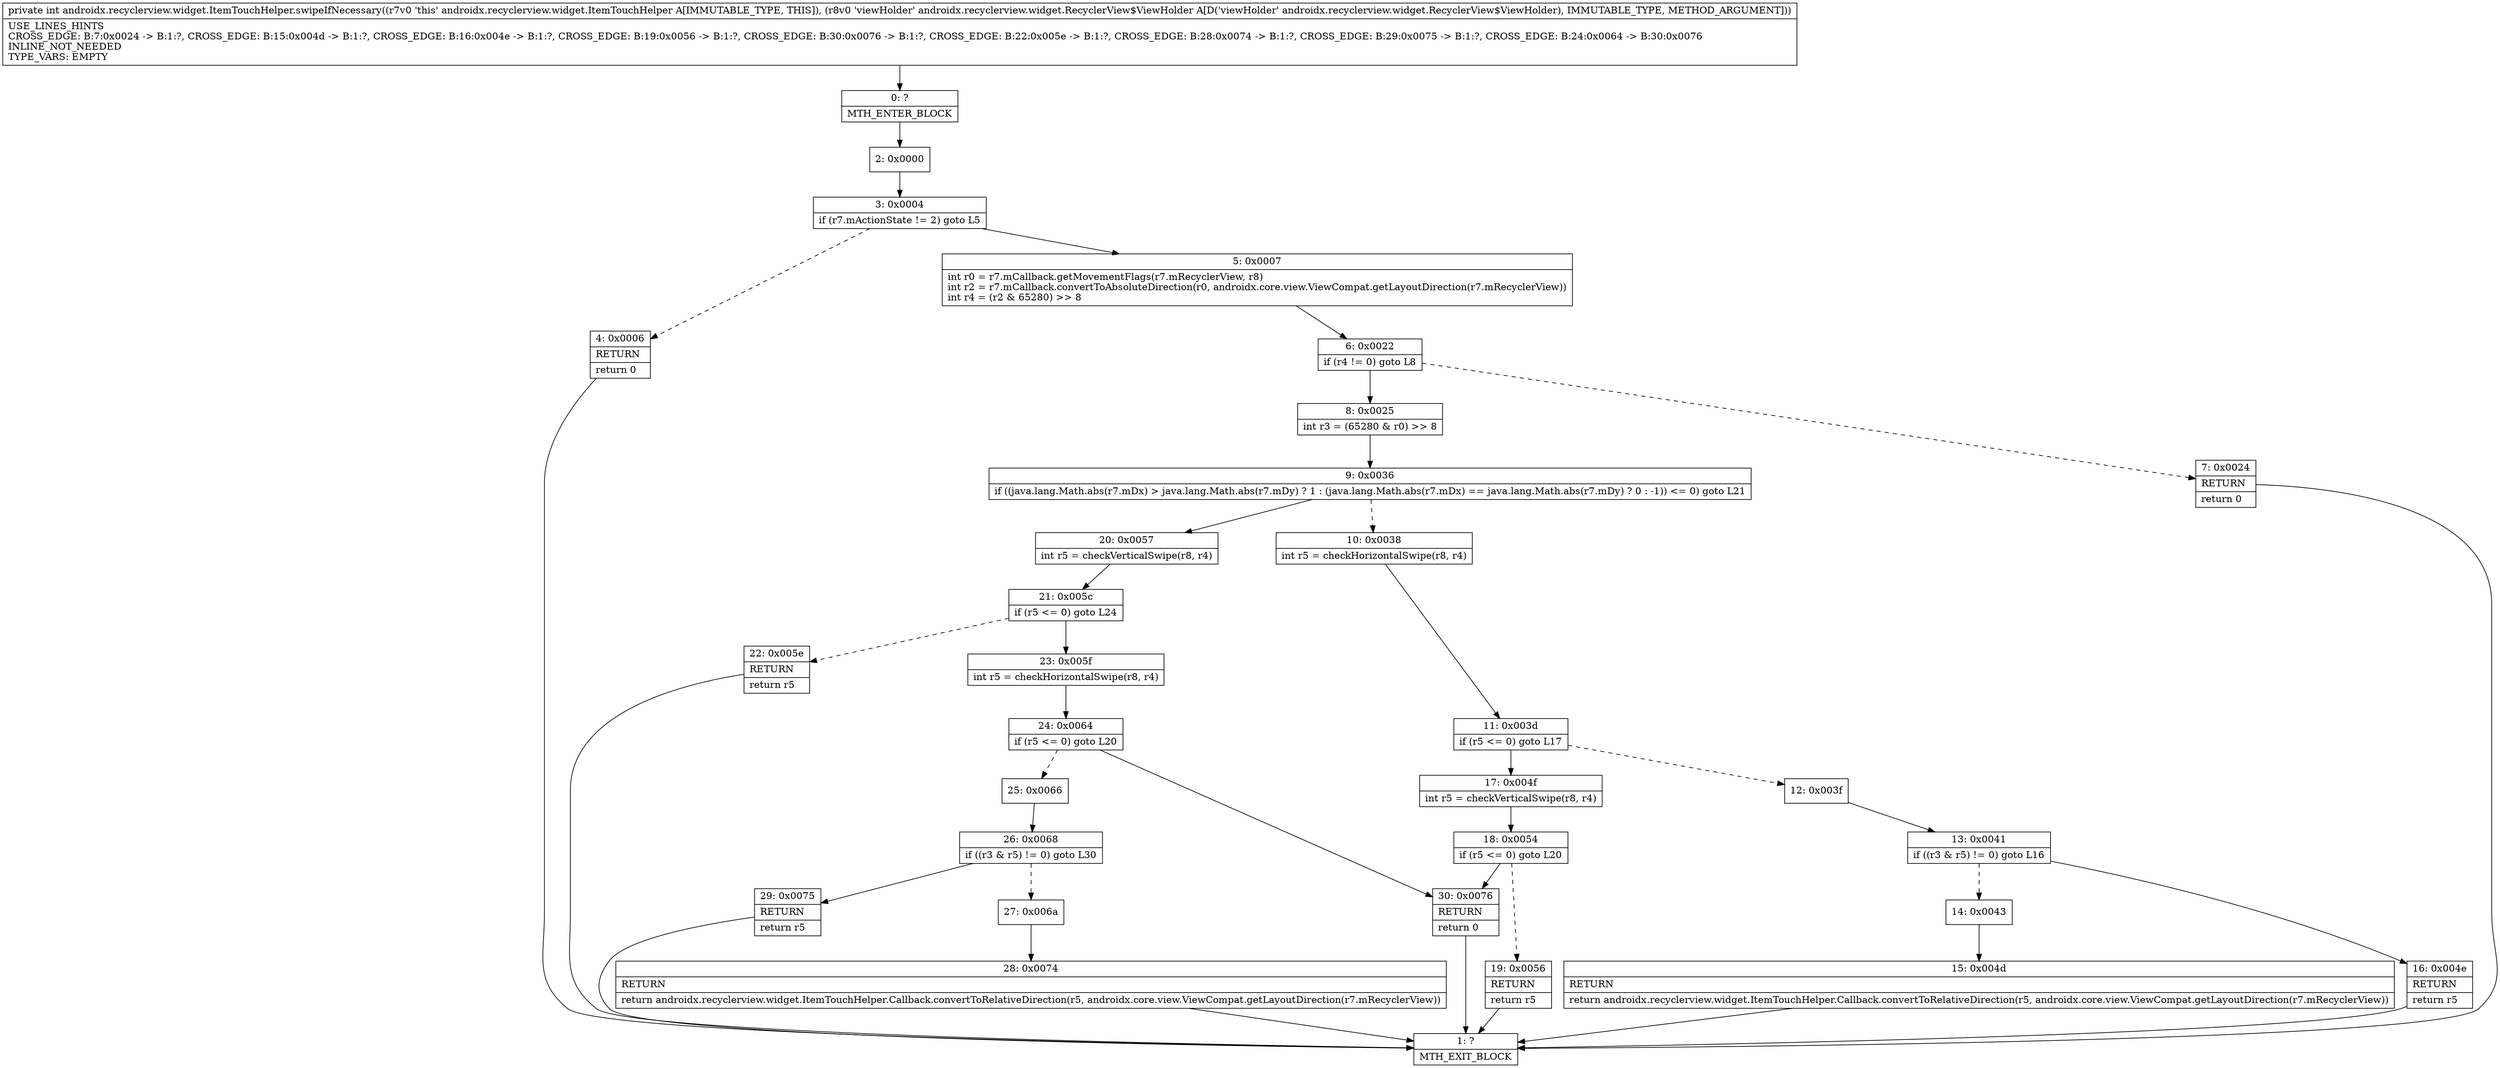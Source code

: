 digraph "CFG forandroidx.recyclerview.widget.ItemTouchHelper.swipeIfNecessary(Landroidx\/recyclerview\/widget\/RecyclerView$ViewHolder;)I" {
Node_0 [shape=record,label="{0\:\ ?|MTH_ENTER_BLOCK\l}"];
Node_2 [shape=record,label="{2\:\ 0x0000}"];
Node_3 [shape=record,label="{3\:\ 0x0004|if (r7.mActionState != 2) goto L5\l}"];
Node_4 [shape=record,label="{4\:\ 0x0006|RETURN\l|return 0\l}"];
Node_1 [shape=record,label="{1\:\ ?|MTH_EXIT_BLOCK\l}"];
Node_5 [shape=record,label="{5\:\ 0x0007|int r0 = r7.mCallback.getMovementFlags(r7.mRecyclerView, r8)\lint r2 = r7.mCallback.convertToAbsoluteDirection(r0, androidx.core.view.ViewCompat.getLayoutDirection(r7.mRecyclerView))\lint r4 = (r2 & 65280) \>\> 8\l}"];
Node_6 [shape=record,label="{6\:\ 0x0022|if (r4 != 0) goto L8\l}"];
Node_7 [shape=record,label="{7\:\ 0x0024|RETURN\l|return 0\l}"];
Node_8 [shape=record,label="{8\:\ 0x0025|int r3 = (65280 & r0) \>\> 8\l}"];
Node_9 [shape=record,label="{9\:\ 0x0036|if ((java.lang.Math.abs(r7.mDx) \> java.lang.Math.abs(r7.mDy) ? 1 : (java.lang.Math.abs(r7.mDx) == java.lang.Math.abs(r7.mDy) ? 0 : \-1)) \<= 0) goto L21\l}"];
Node_10 [shape=record,label="{10\:\ 0x0038|int r5 = checkHorizontalSwipe(r8, r4)\l}"];
Node_11 [shape=record,label="{11\:\ 0x003d|if (r5 \<= 0) goto L17\l}"];
Node_12 [shape=record,label="{12\:\ 0x003f}"];
Node_13 [shape=record,label="{13\:\ 0x0041|if ((r3 & r5) != 0) goto L16\l}"];
Node_14 [shape=record,label="{14\:\ 0x0043}"];
Node_15 [shape=record,label="{15\:\ 0x004d|RETURN\l|return androidx.recyclerview.widget.ItemTouchHelper.Callback.convertToRelativeDirection(r5, androidx.core.view.ViewCompat.getLayoutDirection(r7.mRecyclerView))\l}"];
Node_16 [shape=record,label="{16\:\ 0x004e|RETURN\l|return r5\l}"];
Node_17 [shape=record,label="{17\:\ 0x004f|int r5 = checkVerticalSwipe(r8, r4)\l}"];
Node_18 [shape=record,label="{18\:\ 0x0054|if (r5 \<= 0) goto L20\l}"];
Node_19 [shape=record,label="{19\:\ 0x0056|RETURN\l|return r5\l}"];
Node_30 [shape=record,label="{30\:\ 0x0076|RETURN\l|return 0\l}"];
Node_20 [shape=record,label="{20\:\ 0x0057|int r5 = checkVerticalSwipe(r8, r4)\l}"];
Node_21 [shape=record,label="{21\:\ 0x005c|if (r5 \<= 0) goto L24\l}"];
Node_22 [shape=record,label="{22\:\ 0x005e|RETURN\l|return r5\l}"];
Node_23 [shape=record,label="{23\:\ 0x005f|int r5 = checkHorizontalSwipe(r8, r4)\l}"];
Node_24 [shape=record,label="{24\:\ 0x0064|if (r5 \<= 0) goto L20\l}"];
Node_25 [shape=record,label="{25\:\ 0x0066}"];
Node_26 [shape=record,label="{26\:\ 0x0068|if ((r3 & r5) != 0) goto L30\l}"];
Node_27 [shape=record,label="{27\:\ 0x006a}"];
Node_28 [shape=record,label="{28\:\ 0x0074|RETURN\l|return androidx.recyclerview.widget.ItemTouchHelper.Callback.convertToRelativeDirection(r5, androidx.core.view.ViewCompat.getLayoutDirection(r7.mRecyclerView))\l}"];
Node_29 [shape=record,label="{29\:\ 0x0075|RETURN\l|return r5\l}"];
MethodNode[shape=record,label="{private int androidx.recyclerview.widget.ItemTouchHelper.swipeIfNecessary((r7v0 'this' androidx.recyclerview.widget.ItemTouchHelper A[IMMUTABLE_TYPE, THIS]), (r8v0 'viewHolder' androidx.recyclerview.widget.RecyclerView$ViewHolder A[D('viewHolder' androidx.recyclerview.widget.RecyclerView$ViewHolder), IMMUTABLE_TYPE, METHOD_ARGUMENT]))  | USE_LINES_HINTS\lCROSS_EDGE: B:7:0x0024 \-\> B:1:?, CROSS_EDGE: B:15:0x004d \-\> B:1:?, CROSS_EDGE: B:16:0x004e \-\> B:1:?, CROSS_EDGE: B:19:0x0056 \-\> B:1:?, CROSS_EDGE: B:30:0x0076 \-\> B:1:?, CROSS_EDGE: B:22:0x005e \-\> B:1:?, CROSS_EDGE: B:28:0x0074 \-\> B:1:?, CROSS_EDGE: B:29:0x0075 \-\> B:1:?, CROSS_EDGE: B:24:0x0064 \-\> B:30:0x0076\lINLINE_NOT_NEEDED\lTYPE_VARS: EMPTY\l}"];
MethodNode -> Node_0;Node_0 -> Node_2;
Node_2 -> Node_3;
Node_3 -> Node_4[style=dashed];
Node_3 -> Node_5;
Node_4 -> Node_1;
Node_5 -> Node_6;
Node_6 -> Node_7[style=dashed];
Node_6 -> Node_8;
Node_7 -> Node_1;
Node_8 -> Node_9;
Node_9 -> Node_10[style=dashed];
Node_9 -> Node_20;
Node_10 -> Node_11;
Node_11 -> Node_12[style=dashed];
Node_11 -> Node_17;
Node_12 -> Node_13;
Node_13 -> Node_14[style=dashed];
Node_13 -> Node_16;
Node_14 -> Node_15;
Node_15 -> Node_1;
Node_16 -> Node_1;
Node_17 -> Node_18;
Node_18 -> Node_19[style=dashed];
Node_18 -> Node_30;
Node_19 -> Node_1;
Node_30 -> Node_1;
Node_20 -> Node_21;
Node_21 -> Node_22[style=dashed];
Node_21 -> Node_23;
Node_22 -> Node_1;
Node_23 -> Node_24;
Node_24 -> Node_25[style=dashed];
Node_24 -> Node_30;
Node_25 -> Node_26;
Node_26 -> Node_27[style=dashed];
Node_26 -> Node_29;
Node_27 -> Node_28;
Node_28 -> Node_1;
Node_29 -> Node_1;
}

